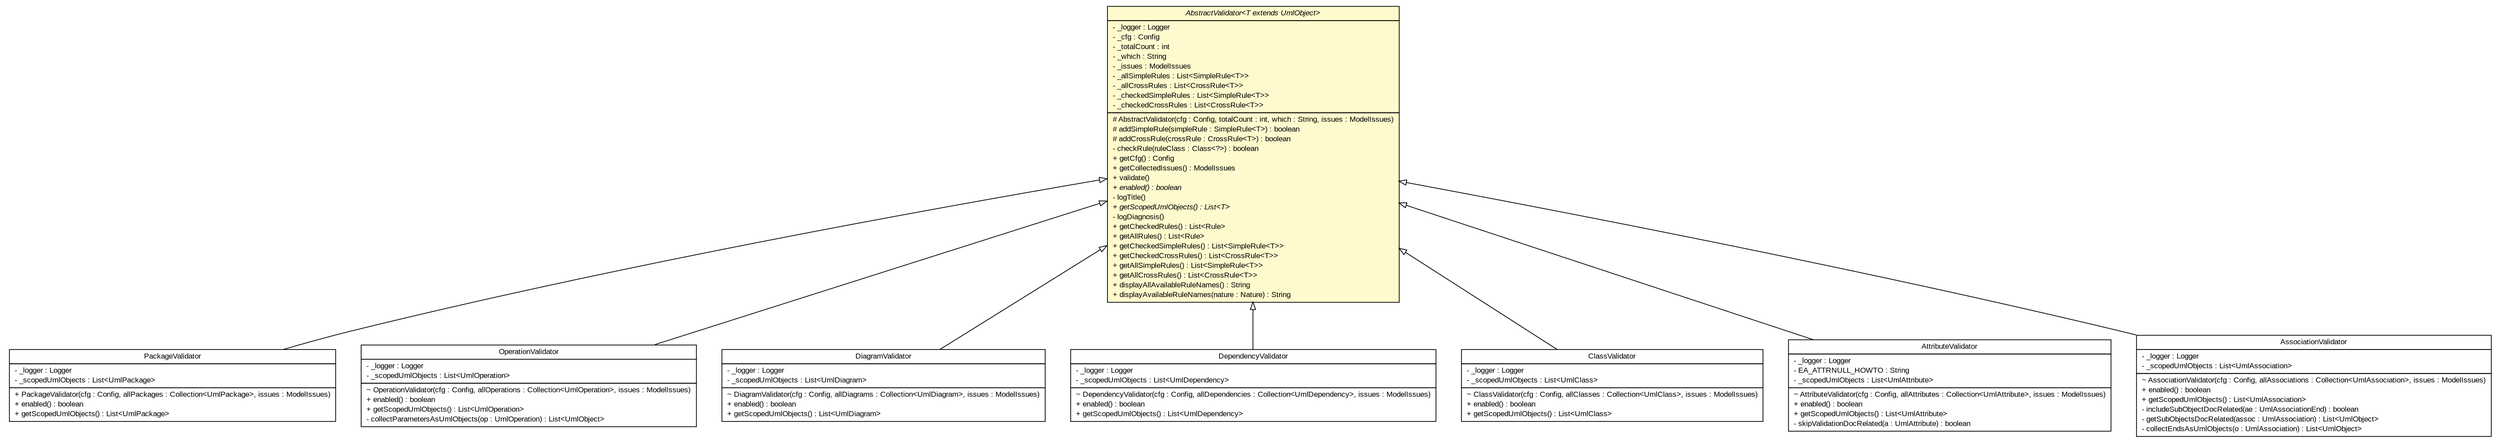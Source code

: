 #!/usr/local/bin/dot
#
# Class diagram 
# Generated by UMLGraph version R5_6_6-6-g3bdff0 (http://www.umlgraph.org/)
#

digraph G {
	edge [fontname="arial",fontsize=10,labelfontname="arial",labelfontsize=10];
	node [fontname="arial",fontsize=10,shape=plaintext];
	nodesep=0.25;
	ranksep=0.5;
	// org.tanjakostic.jcleancim.validation.PackageValidator
	c20801 [label=<<table title="org.tanjakostic.jcleancim.validation.PackageValidator" border="0" cellborder="1" cellspacing="0" cellpadding="2" port="p" href="./PackageValidator.html">
		<tr><td><table border="0" cellspacing="0" cellpadding="1">
<tr><td align="center" balign="center"> PackageValidator </td></tr>
		</table></td></tr>
		<tr><td><table border="0" cellspacing="0" cellpadding="1">
<tr><td align="left" balign="left"> - _logger : Logger </td></tr>
<tr><td align="left" balign="left"> - _scopedUmlObjects : List&lt;UmlPackage&gt; </td></tr>
		</table></td></tr>
		<tr><td><table border="0" cellspacing="0" cellpadding="1">
<tr><td align="left" balign="left"> + PackageValidator(cfg : Config, allPackages : Collection&lt;UmlPackage&gt;, issues : ModelIssues) </td></tr>
<tr><td align="left" balign="left"> + enabled() : boolean </td></tr>
<tr><td align="left" balign="left"> + getScopedUmlObjects() : List&lt;UmlPackage&gt; </td></tr>
		</table></td></tr>
		</table>>, URL="./PackageValidator.html", fontname="arial", fontcolor="black", fontsize=10.0];
	// org.tanjakostic.jcleancim.validation.OperationValidator
	c20814 [label=<<table title="org.tanjakostic.jcleancim.validation.OperationValidator" border="0" cellborder="1" cellspacing="0" cellpadding="2" port="p" href="./OperationValidator.html">
		<tr><td><table border="0" cellspacing="0" cellpadding="1">
<tr><td align="center" balign="center"> OperationValidator </td></tr>
		</table></td></tr>
		<tr><td><table border="0" cellspacing="0" cellpadding="1">
<tr><td align="left" balign="left"> - _logger : Logger </td></tr>
<tr><td align="left" balign="left"> - _scopedUmlObjects : List&lt;UmlOperation&gt; </td></tr>
		</table></td></tr>
		<tr><td><table border="0" cellspacing="0" cellpadding="1">
<tr><td align="left" balign="left"> ~ OperationValidator(cfg : Config, allOperations : Collection&lt;UmlOperation&gt;, issues : ModelIssues) </td></tr>
<tr><td align="left" balign="left"> + enabled() : boolean </td></tr>
<tr><td align="left" balign="left"> + getScopedUmlObjects() : List&lt;UmlOperation&gt; </td></tr>
<tr><td align="left" balign="left"> - collectParametersAsUmlObjects(op : UmlOperation) : List&lt;UmlObject&gt; </td></tr>
		</table></td></tr>
		</table>>, URL="./OperationValidator.html", fontname="arial", fontcolor="black", fontsize=10.0];
	// org.tanjakostic.jcleancim.validation.DiagramValidator
	c20835 [label=<<table title="org.tanjakostic.jcleancim.validation.DiagramValidator" border="0" cellborder="1" cellspacing="0" cellpadding="2" port="p" href="./DiagramValidator.html">
		<tr><td><table border="0" cellspacing="0" cellpadding="1">
<tr><td align="center" balign="center"> DiagramValidator </td></tr>
		</table></td></tr>
		<tr><td><table border="0" cellspacing="0" cellpadding="1">
<tr><td align="left" balign="left"> - _logger : Logger </td></tr>
<tr><td align="left" balign="left"> - _scopedUmlObjects : List&lt;UmlDiagram&gt; </td></tr>
		</table></td></tr>
		<tr><td><table border="0" cellspacing="0" cellpadding="1">
<tr><td align="left" balign="left"> ~ DiagramValidator(cfg : Config, allDiagrams : Collection&lt;UmlDiagram&gt;, issues : ModelIssues) </td></tr>
<tr><td align="left" balign="left"> + enabled() : boolean </td></tr>
<tr><td align="left" balign="left"> + getScopedUmlObjects() : List&lt;UmlDiagram&gt; </td></tr>
		</table></td></tr>
		</table>>, URL="./DiagramValidator.html", fontname="arial", fontcolor="black", fontsize=10.0];
	// org.tanjakostic.jcleancim.validation.DependencyValidator
	c20842 [label=<<table title="org.tanjakostic.jcleancim.validation.DependencyValidator" border="0" cellborder="1" cellspacing="0" cellpadding="2" port="p" href="./DependencyValidator.html">
		<tr><td><table border="0" cellspacing="0" cellpadding="1">
<tr><td align="center" balign="center"> DependencyValidator </td></tr>
		</table></td></tr>
		<tr><td><table border="0" cellspacing="0" cellpadding="1">
<tr><td align="left" balign="left"> - _logger : Logger </td></tr>
<tr><td align="left" balign="left"> - _scopedUmlObjects : List&lt;UmlDependency&gt; </td></tr>
		</table></td></tr>
		<tr><td><table border="0" cellspacing="0" cellpadding="1">
<tr><td align="left" balign="left"> ~ DependencyValidator(cfg : Config, allDependencies : Collection&lt;UmlDependency&gt;, issues : ModelIssues) </td></tr>
<tr><td align="left" balign="left"> + enabled() : boolean </td></tr>
<tr><td align="left" balign="left"> + getScopedUmlObjects() : List&lt;UmlDependency&gt; </td></tr>
		</table></td></tr>
		</table>>, URL="./DependencyValidator.html", fontname="arial", fontcolor="black", fontsize=10.0];
	// org.tanjakostic.jcleancim.validation.ClassValidator
	c20847 [label=<<table title="org.tanjakostic.jcleancim.validation.ClassValidator" border="0" cellborder="1" cellspacing="0" cellpadding="2" port="p" href="./ClassValidator.html">
		<tr><td><table border="0" cellspacing="0" cellpadding="1">
<tr><td align="center" balign="center"> ClassValidator </td></tr>
		</table></td></tr>
		<tr><td><table border="0" cellspacing="0" cellpadding="1">
<tr><td align="left" balign="left"> - _logger : Logger </td></tr>
<tr><td align="left" balign="left"> - _scopedUmlObjects : List&lt;UmlClass&gt; </td></tr>
		</table></td></tr>
		<tr><td><table border="0" cellspacing="0" cellpadding="1">
<tr><td align="left" balign="left"> ~ ClassValidator(cfg : Config, allClasses : Collection&lt;UmlClass&gt;, issues : ModelIssues) </td></tr>
<tr><td align="left" balign="left"> + enabled() : boolean </td></tr>
<tr><td align="left" balign="left"> + getScopedUmlObjects() : List&lt;UmlClass&gt; </td></tr>
		</table></td></tr>
		</table>>, URL="./ClassValidator.html", fontname="arial", fontcolor="black", fontsize=10.0];
	// org.tanjakostic.jcleancim.validation.AttributeValidator
	c20897 [label=<<table title="org.tanjakostic.jcleancim.validation.AttributeValidator" border="0" cellborder="1" cellspacing="0" cellpadding="2" port="p" href="./AttributeValidator.html">
		<tr><td><table border="0" cellspacing="0" cellpadding="1">
<tr><td align="center" balign="center"> AttributeValidator </td></tr>
		</table></td></tr>
		<tr><td><table border="0" cellspacing="0" cellpadding="1">
<tr><td align="left" balign="left"> - _logger : Logger </td></tr>
<tr><td align="left" balign="left"> - EA_ATTRNULL_HOWTO : String </td></tr>
<tr><td align="left" balign="left"> - _scopedUmlObjects : List&lt;UmlAttribute&gt; </td></tr>
		</table></td></tr>
		<tr><td><table border="0" cellspacing="0" cellpadding="1">
<tr><td align="left" balign="left"> ~ AttributeValidator(cfg : Config, allAttributes : Collection&lt;UmlAttribute&gt;, issues : ModelIssues) </td></tr>
<tr><td align="left" balign="left"> + enabled() : boolean </td></tr>
<tr><td align="left" balign="left"> + getScopedUmlObjects() : List&lt;UmlAttribute&gt; </td></tr>
<tr><td align="left" balign="left"> - skipValidationDocRelated(a : UmlAttribute) : boolean </td></tr>
		</table></td></tr>
		</table>>, URL="./AttributeValidator.html", fontname="arial", fontcolor="black", fontsize=10.0];
	// org.tanjakostic.jcleancim.validation.AssociationValidator
	c20936 [label=<<table title="org.tanjakostic.jcleancim.validation.AssociationValidator" border="0" cellborder="1" cellspacing="0" cellpadding="2" port="p" href="./AssociationValidator.html">
		<tr><td><table border="0" cellspacing="0" cellpadding="1">
<tr><td align="center" balign="center"> AssociationValidator </td></tr>
		</table></td></tr>
		<tr><td><table border="0" cellspacing="0" cellpadding="1">
<tr><td align="left" balign="left"> - _logger : Logger </td></tr>
<tr><td align="left" balign="left"> - _scopedUmlObjects : List&lt;UmlAssociation&gt; </td></tr>
		</table></td></tr>
		<tr><td><table border="0" cellspacing="0" cellpadding="1">
<tr><td align="left" balign="left"> ~ AssociationValidator(cfg : Config, allAssociations : Collection&lt;UmlAssociation&gt;, issues : ModelIssues) </td></tr>
<tr><td align="left" balign="left"> + enabled() : boolean </td></tr>
<tr><td align="left" balign="left"> + getScopedUmlObjects() : List&lt;UmlAssociation&gt; </td></tr>
<tr><td align="left" balign="left"> - includeSubObjectDocRelated(ae : UmlAssociationEnd) : boolean </td></tr>
<tr><td align="left" balign="left"> - getSubObjectsDocRelated(assoc : UmlAssociation) : List&lt;UmlObject&gt; </td></tr>
<tr><td align="left" balign="left"> - collectEndsAsUmlObjects(o : UmlAssociation) : List&lt;UmlObject&gt; </td></tr>
		</table></td></tr>
		</table>>, URL="./AssociationValidator.html", fontname="arial", fontcolor="black", fontsize=10.0];
	// org.tanjakostic.jcleancim.validation.AbstractValidator<T extends org.tanjakostic.jcleancim.model.UmlObject>
	c20958 [label=<<table title="org.tanjakostic.jcleancim.validation.AbstractValidator" border="0" cellborder="1" cellspacing="0" cellpadding="2" port="p" bgcolor="lemonChiffon" href="./AbstractValidator.html">
		<tr><td><table border="0" cellspacing="0" cellpadding="1">
<tr><td align="center" balign="center"><font face="Arial Italic"> AbstractValidator&lt;T extends UmlObject&gt; </font></td></tr>
		</table></td></tr>
		<tr><td><table border="0" cellspacing="0" cellpadding="1">
<tr><td align="left" balign="left"> - _logger : Logger </td></tr>
<tr><td align="left" balign="left"> - _cfg : Config </td></tr>
<tr><td align="left" balign="left"> - _totalCount : int </td></tr>
<tr><td align="left" balign="left"> - _which : String </td></tr>
<tr><td align="left" balign="left"> - _issues : ModelIssues </td></tr>
<tr><td align="left" balign="left"> - _allSimpleRules : List&lt;SimpleRule&lt;T&gt;&gt; </td></tr>
<tr><td align="left" balign="left"> - _allCrossRules : List&lt;CrossRule&lt;T&gt;&gt; </td></tr>
<tr><td align="left" balign="left"> - _checkedSimpleRules : List&lt;SimpleRule&lt;T&gt;&gt; </td></tr>
<tr><td align="left" balign="left"> - _checkedCrossRules : List&lt;CrossRule&lt;T&gt;&gt; </td></tr>
		</table></td></tr>
		<tr><td><table border="0" cellspacing="0" cellpadding="1">
<tr><td align="left" balign="left"> # AbstractValidator(cfg : Config, totalCount : int, which : String, issues : ModelIssues) </td></tr>
<tr><td align="left" balign="left"> # addSimpleRule(simpleRule : SimpleRule&lt;T&gt;) : boolean </td></tr>
<tr><td align="left" balign="left"> # addCrossRule(crossRule : CrossRule&lt;T&gt;) : boolean </td></tr>
<tr><td align="left" balign="left"> - checkRule(ruleClass : Class&lt;?&gt;) : boolean </td></tr>
<tr><td align="left" balign="left"> + getCfg() : Config </td></tr>
<tr><td align="left" balign="left"> + getCollectedIssues() : ModelIssues </td></tr>
<tr><td align="left" balign="left"> + validate() </td></tr>
<tr><td align="left" balign="left"><font face="Arial Italic" point-size="10.0"> + enabled() : boolean </font></td></tr>
<tr><td align="left" balign="left"> - logTitle() </td></tr>
<tr><td align="left" balign="left"><font face="Arial Italic" point-size="10.0"> + getScopedUmlObjects() : List&lt;T&gt; </font></td></tr>
<tr><td align="left" balign="left"> - logDiagnosis() </td></tr>
<tr><td align="left" balign="left"> + getCheckedRules() : List&lt;Rule&gt; </td></tr>
<tr><td align="left" balign="left"> + getAllRules() : List&lt;Rule&gt; </td></tr>
<tr><td align="left" balign="left"> + getCheckedSimpleRules() : List&lt;SimpleRule&lt;T&gt;&gt; </td></tr>
<tr><td align="left" balign="left"> + getCheckedCrossRules() : List&lt;CrossRule&lt;T&gt;&gt; </td></tr>
<tr><td align="left" balign="left"> + getAllSimpleRules() : List&lt;SimpleRule&lt;T&gt;&gt; </td></tr>
<tr><td align="left" balign="left"> + getAllCrossRules() : List&lt;CrossRule&lt;T&gt;&gt; </td></tr>
<tr><td align="left" balign="left"> + displayAllAvailableRuleNames() : String </td></tr>
<tr><td align="left" balign="left"> + displayAvailableRuleNames(nature : Nature) : String </td></tr>
		</table></td></tr>
		</table>>, URL="./AbstractValidator.html", fontname="arial", fontcolor="black", fontsize=10.0];
	//org.tanjakostic.jcleancim.validation.PackageValidator extends org.tanjakostic.jcleancim.validation.AbstractValidator<org.tanjakostic.jcleancim.model.UmlPackage>
	c20958:p -> c20801:p [dir=back,arrowtail=empty];
	//org.tanjakostic.jcleancim.validation.OperationValidator extends org.tanjakostic.jcleancim.validation.AbstractValidator<org.tanjakostic.jcleancim.model.UmlOperation>
	c20958:p -> c20814:p [dir=back,arrowtail=empty];
	//org.tanjakostic.jcleancim.validation.DiagramValidator extends org.tanjakostic.jcleancim.validation.AbstractValidator<org.tanjakostic.jcleancim.model.UmlDiagram>
	c20958:p -> c20835:p [dir=back,arrowtail=empty];
	//org.tanjakostic.jcleancim.validation.DependencyValidator extends org.tanjakostic.jcleancim.validation.AbstractValidator<org.tanjakostic.jcleancim.model.UmlDependency>
	c20958:p -> c20842:p [dir=back,arrowtail=empty];
	//org.tanjakostic.jcleancim.validation.ClassValidator extends org.tanjakostic.jcleancim.validation.AbstractValidator<org.tanjakostic.jcleancim.model.UmlClass>
	c20958:p -> c20847:p [dir=back,arrowtail=empty];
	//org.tanjakostic.jcleancim.validation.AttributeValidator extends org.tanjakostic.jcleancim.validation.AbstractValidator<org.tanjakostic.jcleancim.model.UmlAttribute>
	c20958:p -> c20897:p [dir=back,arrowtail=empty];
	//org.tanjakostic.jcleancim.validation.AssociationValidator extends org.tanjakostic.jcleancim.validation.AbstractValidator<org.tanjakostic.jcleancim.model.UmlAssociation>
	c20958:p -> c20936:p [dir=back,arrowtail=empty];
}

